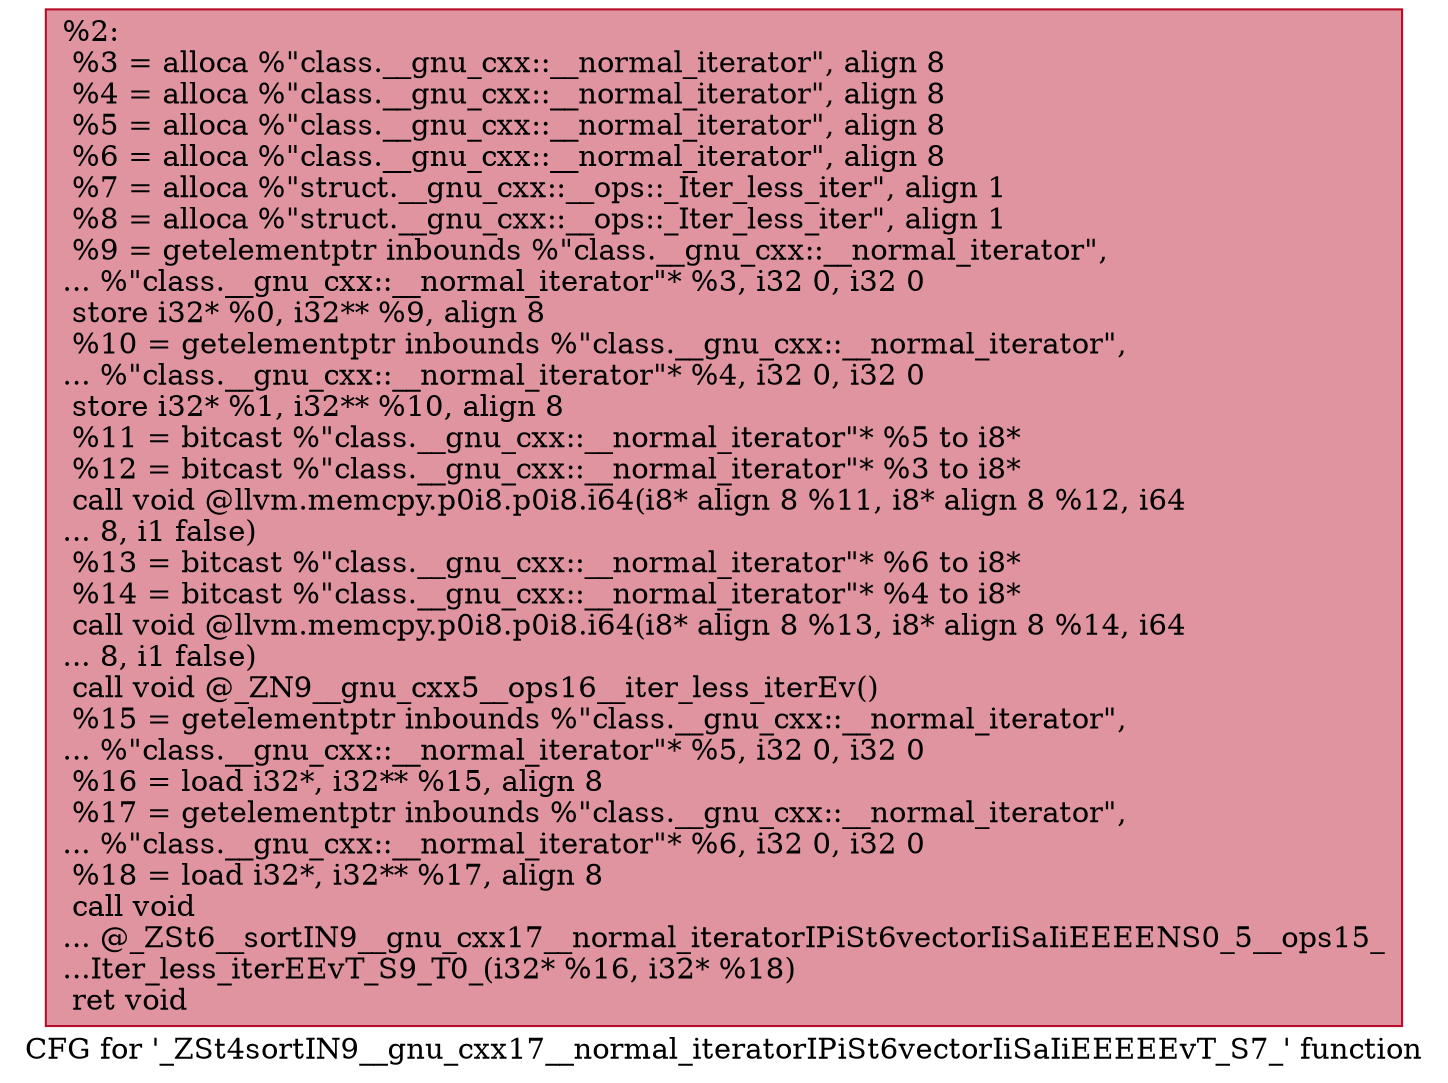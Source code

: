digraph "CFG for '_ZSt4sortIN9__gnu_cxx17__normal_iteratorIPiSt6vectorIiSaIiEEEEEvT_S7_' function" {
	label="CFG for '_ZSt4sortIN9__gnu_cxx17__normal_iteratorIPiSt6vectorIiSaIiEEEEEvT_S7_' function";

	Node0x558fd0e181c0 [shape=record,color="#b70d28ff", style=filled, fillcolor="#b70d2870",label="{%2:\l  %3 = alloca %\"class.__gnu_cxx::__normal_iterator\", align 8\l  %4 = alloca %\"class.__gnu_cxx::__normal_iterator\", align 8\l  %5 = alloca %\"class.__gnu_cxx::__normal_iterator\", align 8\l  %6 = alloca %\"class.__gnu_cxx::__normal_iterator\", align 8\l  %7 = alloca %\"struct.__gnu_cxx::__ops::_Iter_less_iter\", align 1\l  %8 = alloca %\"struct.__gnu_cxx::__ops::_Iter_less_iter\", align 1\l  %9 = getelementptr inbounds %\"class.__gnu_cxx::__normal_iterator\",\l... %\"class.__gnu_cxx::__normal_iterator\"* %3, i32 0, i32 0\l  store i32* %0, i32** %9, align 8\l  %10 = getelementptr inbounds %\"class.__gnu_cxx::__normal_iterator\",\l... %\"class.__gnu_cxx::__normal_iterator\"* %4, i32 0, i32 0\l  store i32* %1, i32** %10, align 8\l  %11 = bitcast %\"class.__gnu_cxx::__normal_iterator\"* %5 to i8*\l  %12 = bitcast %\"class.__gnu_cxx::__normal_iterator\"* %3 to i8*\l  call void @llvm.memcpy.p0i8.p0i8.i64(i8* align 8 %11, i8* align 8 %12, i64\l... 8, i1 false)\l  %13 = bitcast %\"class.__gnu_cxx::__normal_iterator\"* %6 to i8*\l  %14 = bitcast %\"class.__gnu_cxx::__normal_iterator\"* %4 to i8*\l  call void @llvm.memcpy.p0i8.p0i8.i64(i8* align 8 %13, i8* align 8 %14, i64\l... 8, i1 false)\l  call void @_ZN9__gnu_cxx5__ops16__iter_less_iterEv()\l  %15 = getelementptr inbounds %\"class.__gnu_cxx::__normal_iterator\",\l... %\"class.__gnu_cxx::__normal_iterator\"* %5, i32 0, i32 0\l  %16 = load i32*, i32** %15, align 8\l  %17 = getelementptr inbounds %\"class.__gnu_cxx::__normal_iterator\",\l... %\"class.__gnu_cxx::__normal_iterator\"* %6, i32 0, i32 0\l  %18 = load i32*, i32** %17, align 8\l  call void\l... @_ZSt6__sortIN9__gnu_cxx17__normal_iteratorIPiSt6vectorIiSaIiEEEENS0_5__ops15_\l...Iter_less_iterEEvT_S9_T0_(i32* %16, i32* %18)\l  ret void\l}"];
}
